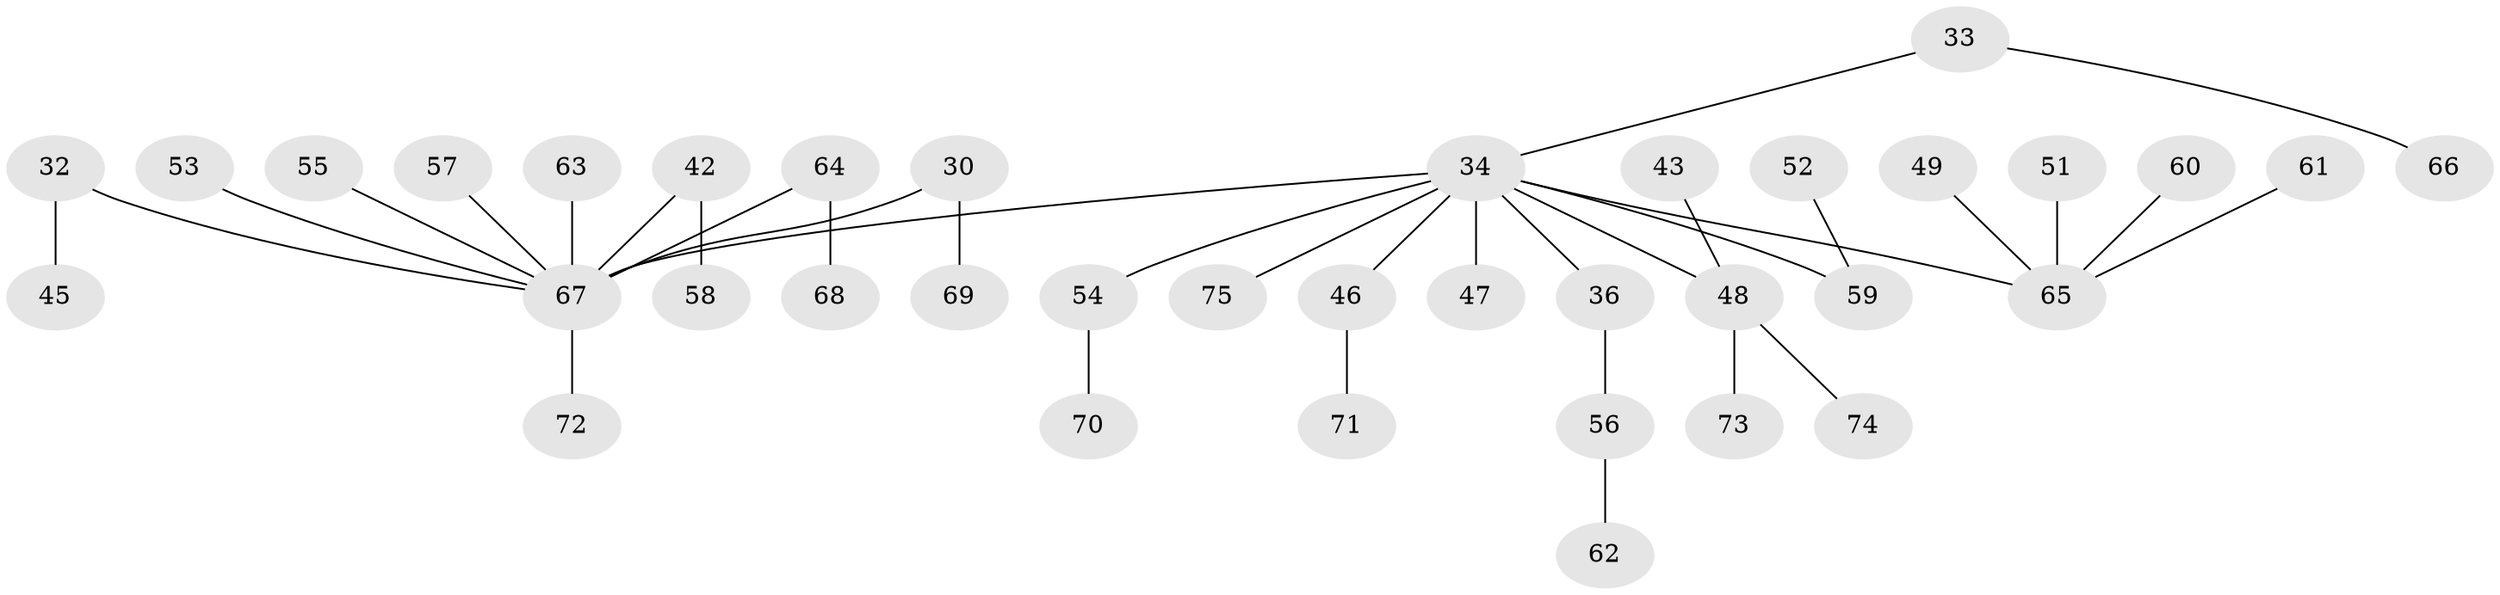 // original degree distribution, {5: 0.05333333333333334, 4: 0.05333333333333334, 7: 0.013333333333333334, 3: 0.13333333333333333, 2: 0.25333333333333335, 1: 0.49333333333333335}
// Generated by graph-tools (version 1.1) at 2025/53/03/09/25 04:53:35]
// undirected, 37 vertices, 36 edges
graph export_dot {
graph [start="1"]
  node [color=gray90,style=filled];
  30;
  32;
  33;
  34 [super="+6+2+13+18"];
  36;
  42;
  43;
  45;
  46 [super="+41"];
  47;
  48 [super="+16+19+39+23+37"];
  49;
  51;
  52;
  53;
  54 [super="+44"];
  55;
  56;
  57;
  58;
  59 [super="+15"];
  60;
  61;
  62;
  63;
  64;
  65 [super="+7+24+28+40+17+25+50+27"];
  66;
  67 [super="+5+10+22+21+35+31+26+29+38"];
  68;
  69;
  70;
  71;
  72;
  73;
  74;
  75;
  30 -- 69;
  30 -- 67;
  32 -- 45;
  32 -- 67;
  33 -- 66;
  33 -- 34;
  34 -- 36;
  34 -- 47;
  34 -- 75;
  34 -- 67;
  34 -- 48;
  34 -- 59;
  34 -- 65;
  34 -- 46;
  34 -- 54;
  36 -- 56;
  42 -- 58;
  42 -- 67;
  43 -- 48;
  46 -- 71;
  48 -- 74;
  48 -- 73;
  49 -- 65;
  51 -- 65;
  52 -- 59;
  53 -- 67;
  54 -- 70;
  55 -- 67;
  56 -- 62;
  57 -- 67;
  60 -- 65;
  61 -- 65;
  63 -- 67;
  64 -- 68;
  64 -- 67;
  67 -- 72;
}
